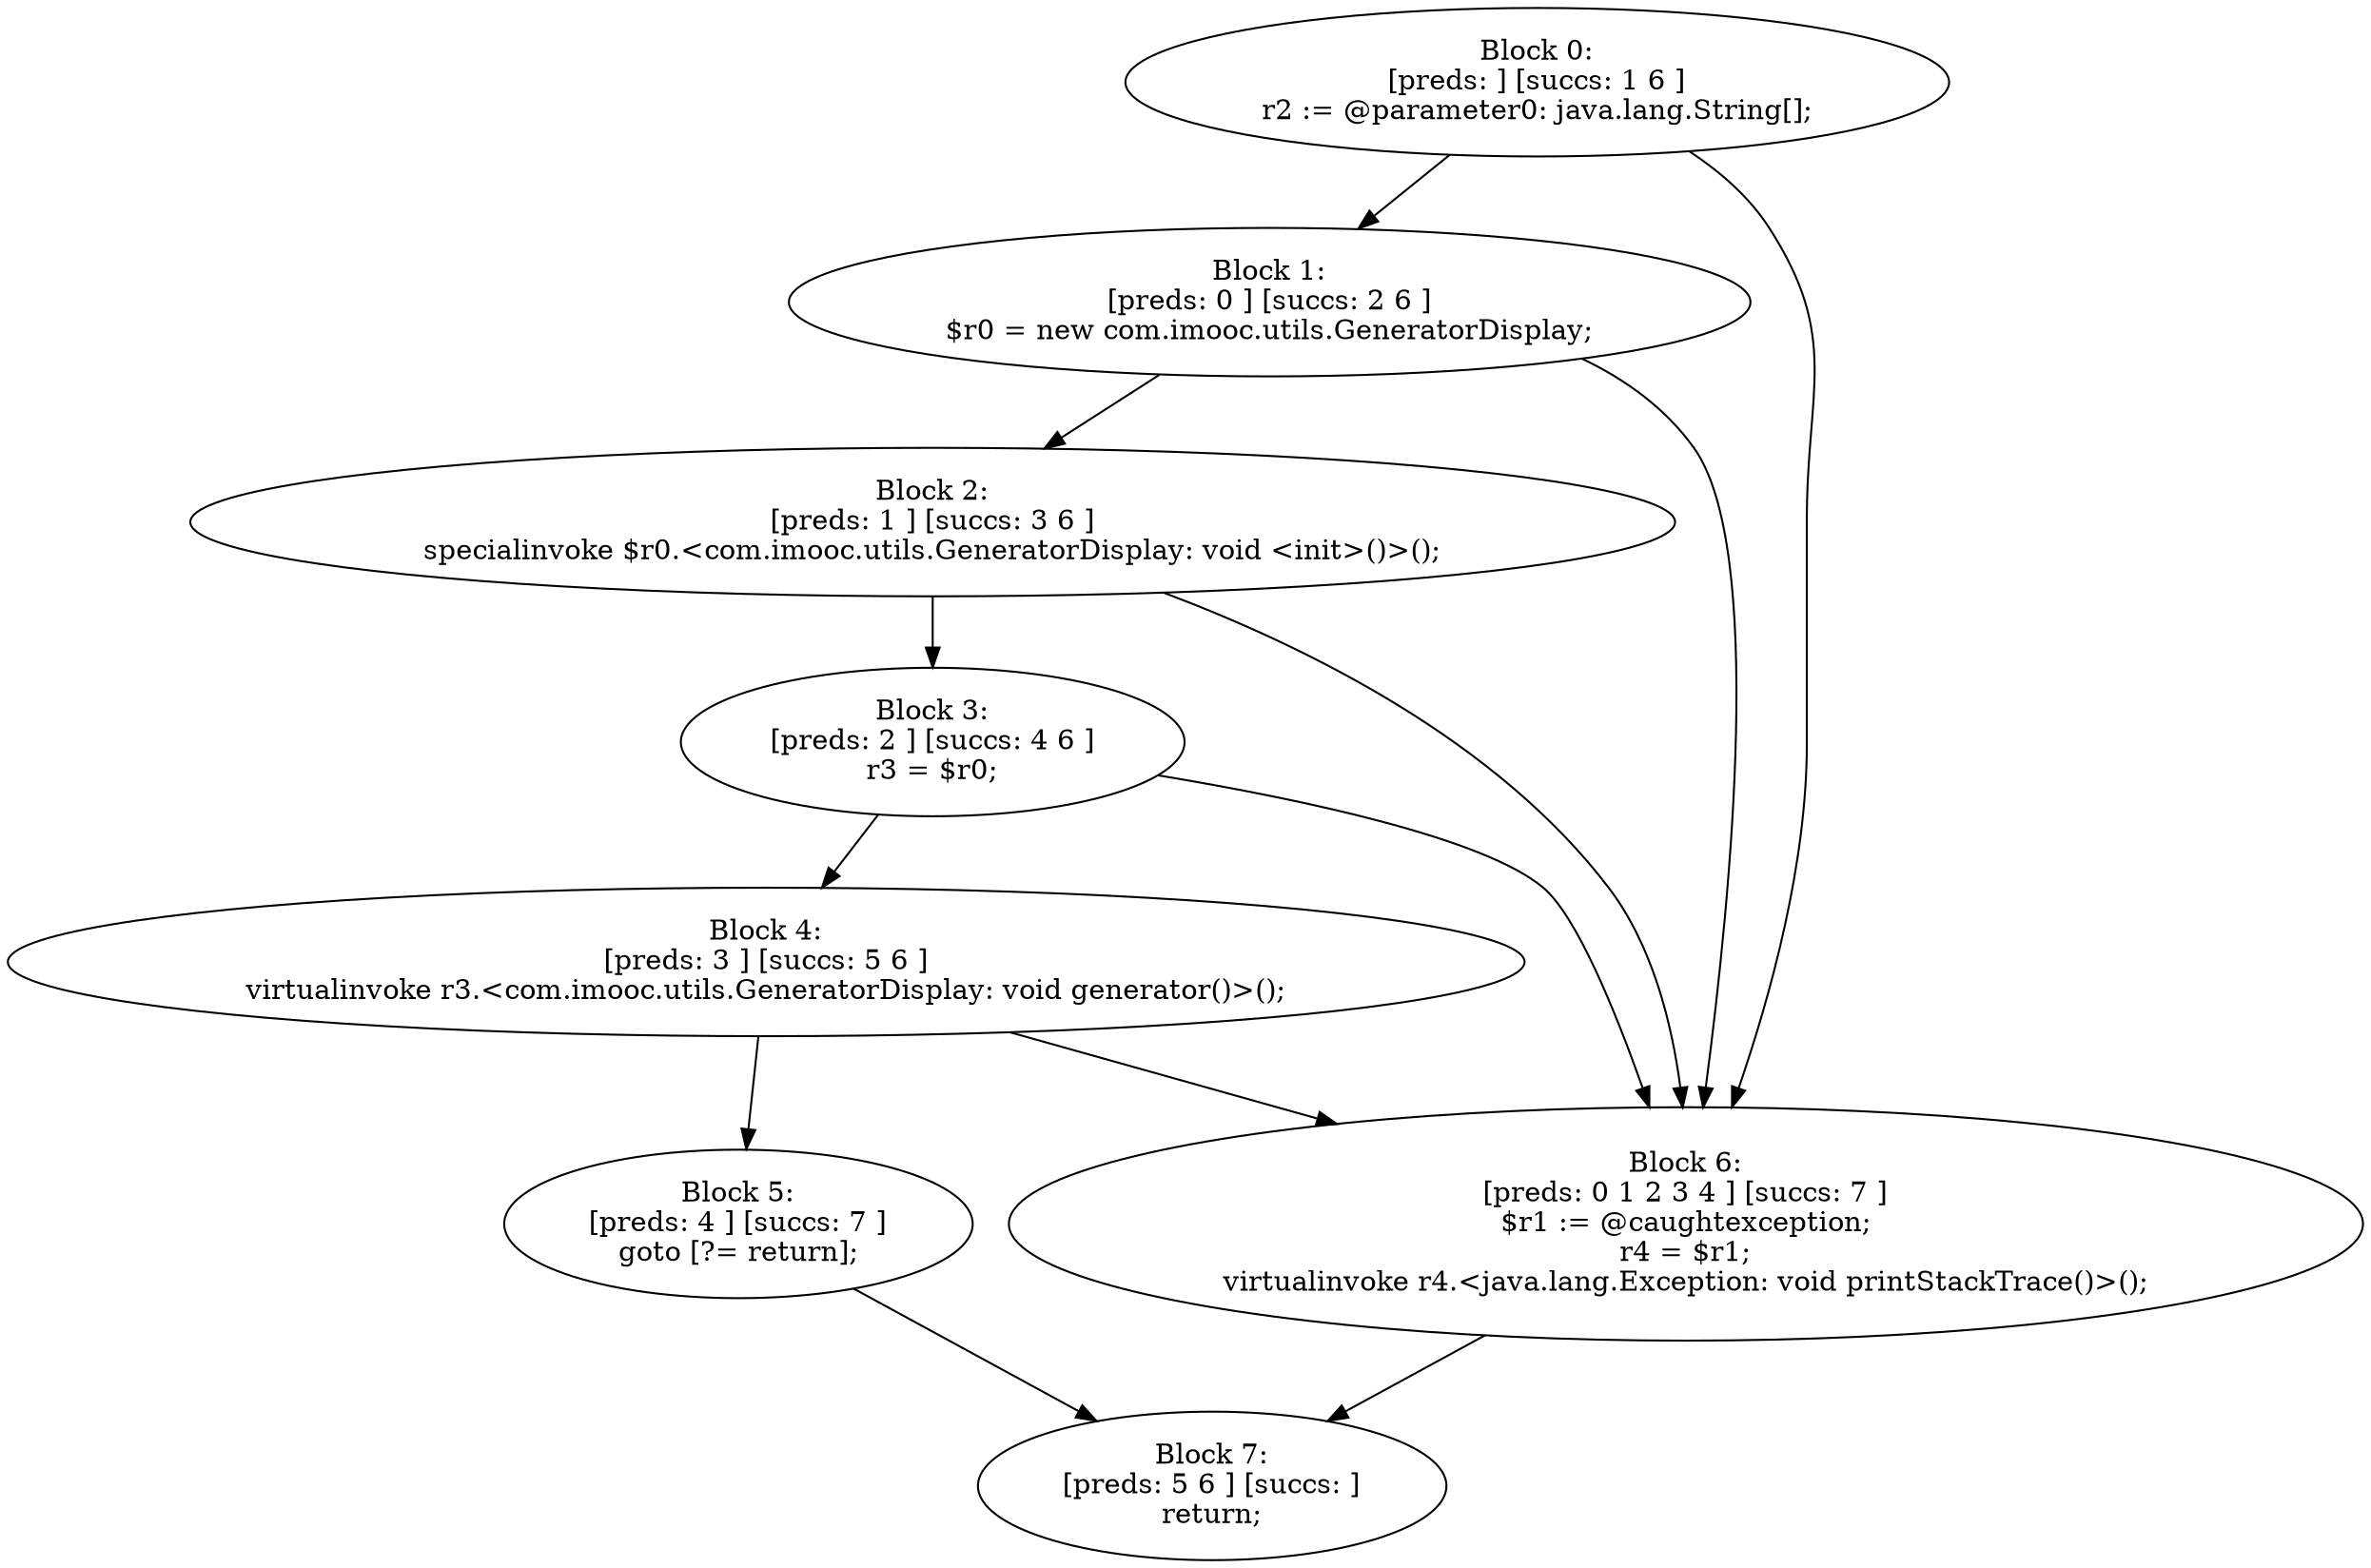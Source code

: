 digraph "unitGraph" {
    "Block 0:
[preds: ] [succs: 1 6 ]
r2 := @parameter0: java.lang.String[];
"
    "Block 1:
[preds: 0 ] [succs: 2 6 ]
$r0 = new com.imooc.utils.GeneratorDisplay;
"
    "Block 2:
[preds: 1 ] [succs: 3 6 ]
specialinvoke $r0.<com.imooc.utils.GeneratorDisplay: void <init>()>();
"
    "Block 3:
[preds: 2 ] [succs: 4 6 ]
r3 = $r0;
"
    "Block 4:
[preds: 3 ] [succs: 5 6 ]
virtualinvoke r3.<com.imooc.utils.GeneratorDisplay: void generator()>();
"
    "Block 5:
[preds: 4 ] [succs: 7 ]
goto [?= return];
"
    "Block 6:
[preds: 0 1 2 3 4 ] [succs: 7 ]
$r1 := @caughtexception;
r4 = $r1;
virtualinvoke r4.<java.lang.Exception: void printStackTrace()>();
"
    "Block 7:
[preds: 5 6 ] [succs: ]
return;
"
    "Block 0:
[preds: ] [succs: 1 6 ]
r2 := @parameter0: java.lang.String[];
"->"Block 1:
[preds: 0 ] [succs: 2 6 ]
$r0 = new com.imooc.utils.GeneratorDisplay;
";
    "Block 0:
[preds: ] [succs: 1 6 ]
r2 := @parameter0: java.lang.String[];
"->"Block 6:
[preds: 0 1 2 3 4 ] [succs: 7 ]
$r1 := @caughtexception;
r4 = $r1;
virtualinvoke r4.<java.lang.Exception: void printStackTrace()>();
";
    "Block 1:
[preds: 0 ] [succs: 2 6 ]
$r0 = new com.imooc.utils.GeneratorDisplay;
"->"Block 2:
[preds: 1 ] [succs: 3 6 ]
specialinvoke $r0.<com.imooc.utils.GeneratorDisplay: void <init>()>();
";
    "Block 1:
[preds: 0 ] [succs: 2 6 ]
$r0 = new com.imooc.utils.GeneratorDisplay;
"->"Block 6:
[preds: 0 1 2 3 4 ] [succs: 7 ]
$r1 := @caughtexception;
r4 = $r1;
virtualinvoke r4.<java.lang.Exception: void printStackTrace()>();
";
    "Block 2:
[preds: 1 ] [succs: 3 6 ]
specialinvoke $r0.<com.imooc.utils.GeneratorDisplay: void <init>()>();
"->"Block 3:
[preds: 2 ] [succs: 4 6 ]
r3 = $r0;
";
    "Block 2:
[preds: 1 ] [succs: 3 6 ]
specialinvoke $r0.<com.imooc.utils.GeneratorDisplay: void <init>()>();
"->"Block 6:
[preds: 0 1 2 3 4 ] [succs: 7 ]
$r1 := @caughtexception;
r4 = $r1;
virtualinvoke r4.<java.lang.Exception: void printStackTrace()>();
";
    "Block 3:
[preds: 2 ] [succs: 4 6 ]
r3 = $r0;
"->"Block 4:
[preds: 3 ] [succs: 5 6 ]
virtualinvoke r3.<com.imooc.utils.GeneratorDisplay: void generator()>();
";
    "Block 3:
[preds: 2 ] [succs: 4 6 ]
r3 = $r0;
"->"Block 6:
[preds: 0 1 2 3 4 ] [succs: 7 ]
$r1 := @caughtexception;
r4 = $r1;
virtualinvoke r4.<java.lang.Exception: void printStackTrace()>();
";
    "Block 4:
[preds: 3 ] [succs: 5 6 ]
virtualinvoke r3.<com.imooc.utils.GeneratorDisplay: void generator()>();
"->"Block 5:
[preds: 4 ] [succs: 7 ]
goto [?= return];
";
    "Block 4:
[preds: 3 ] [succs: 5 6 ]
virtualinvoke r3.<com.imooc.utils.GeneratorDisplay: void generator()>();
"->"Block 6:
[preds: 0 1 2 3 4 ] [succs: 7 ]
$r1 := @caughtexception;
r4 = $r1;
virtualinvoke r4.<java.lang.Exception: void printStackTrace()>();
";
    "Block 5:
[preds: 4 ] [succs: 7 ]
goto [?= return];
"->"Block 7:
[preds: 5 6 ] [succs: ]
return;
";
    "Block 6:
[preds: 0 1 2 3 4 ] [succs: 7 ]
$r1 := @caughtexception;
r4 = $r1;
virtualinvoke r4.<java.lang.Exception: void printStackTrace()>();
"->"Block 7:
[preds: 5 6 ] [succs: ]
return;
";
}
